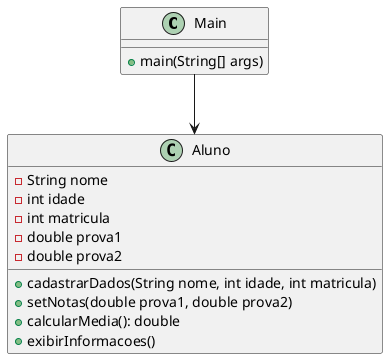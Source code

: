 @startuml
class Main {
    +main(String[] args)
}

class Aluno {
    -String nome
    -int idade
    -int matricula
    -double prova1
    -double prova2
    +cadastrarDados(String nome, int idade, int matricula)
    +setNotas(double prova1, double prova2)
    +calcularMedia(): double
    +exibirInformacoes()
}

Main --> Aluno
@enduml